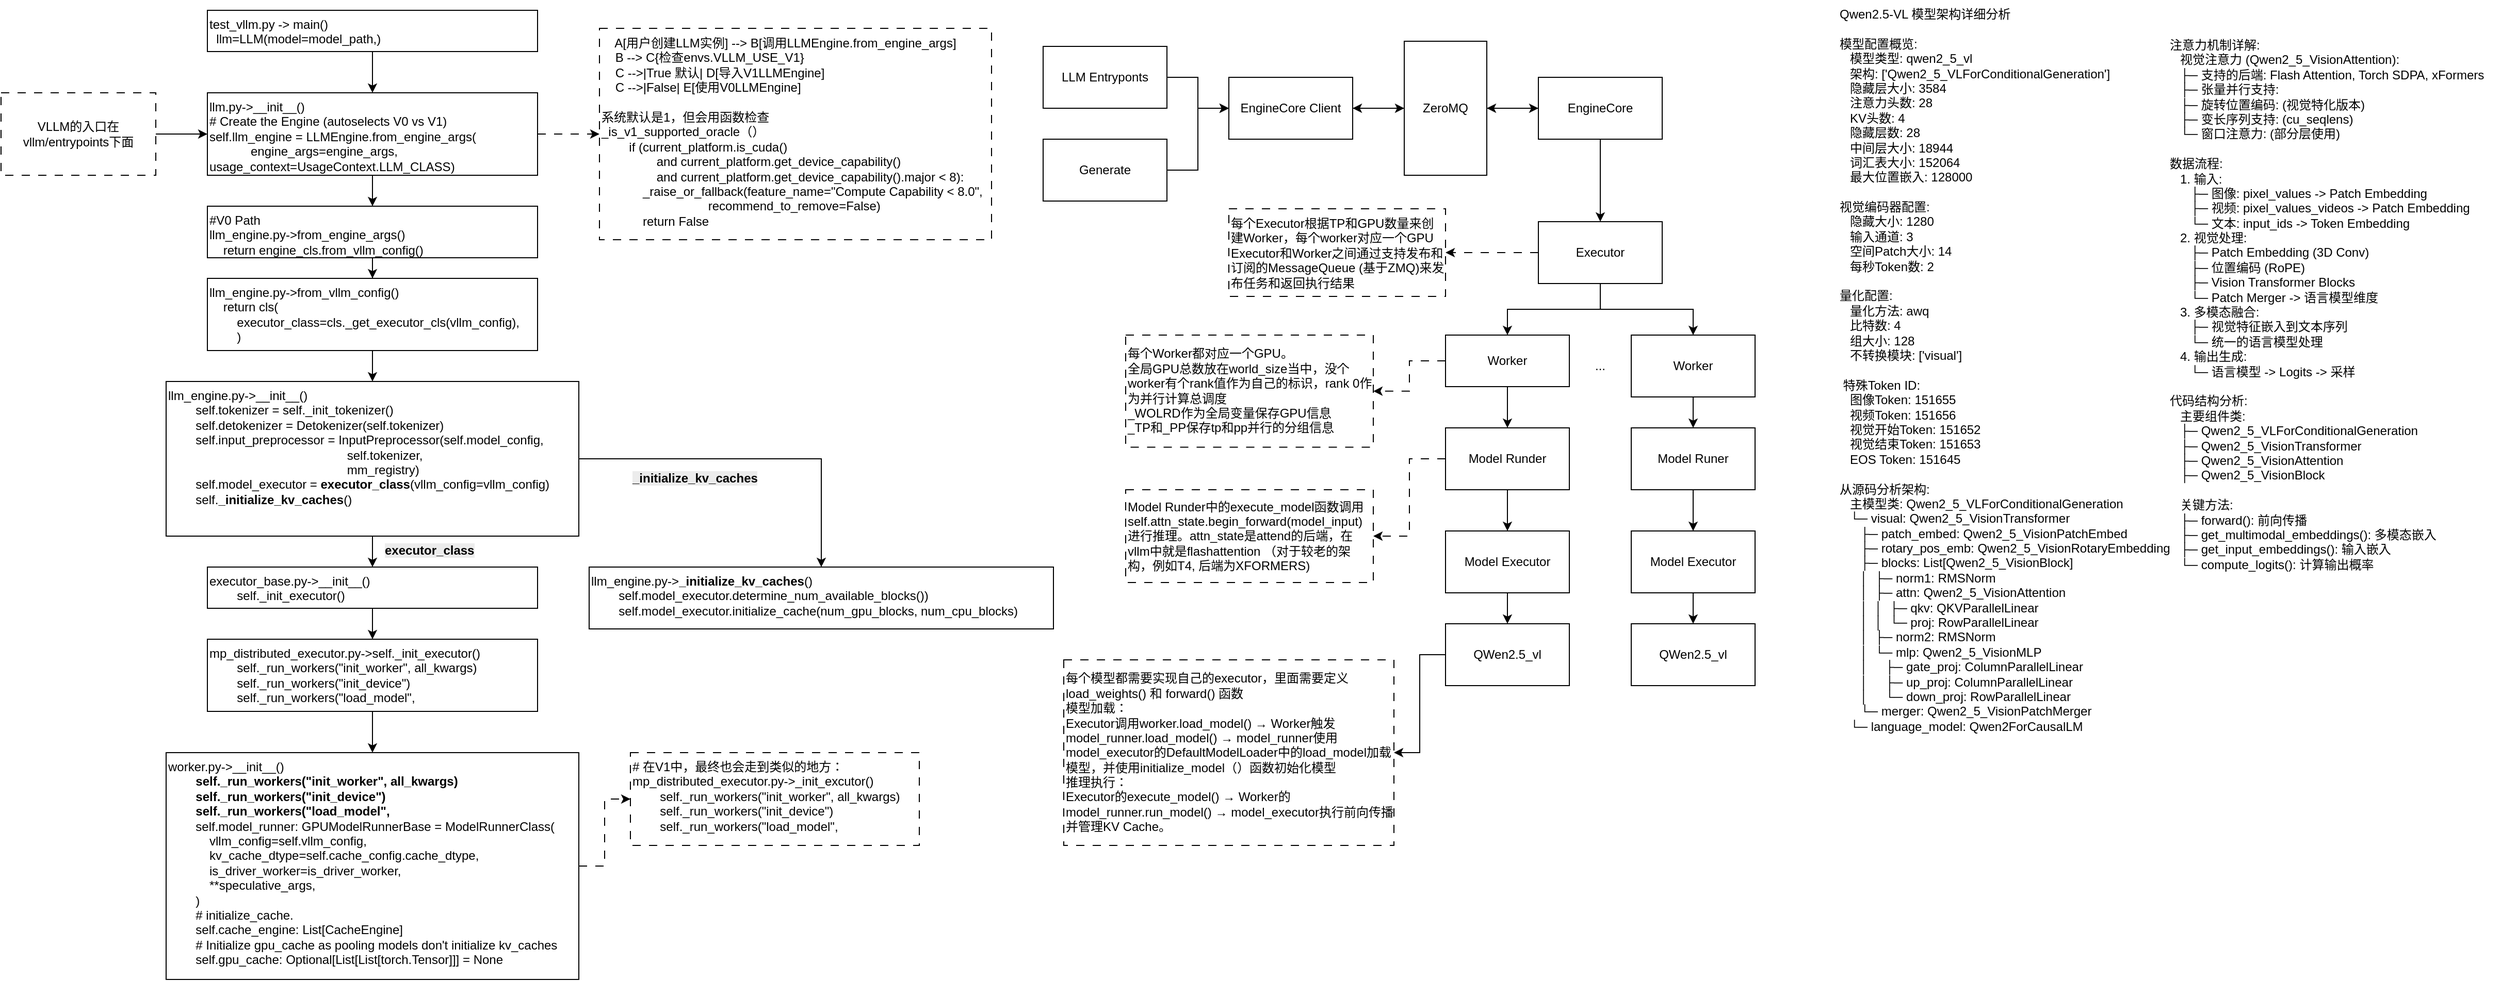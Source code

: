 <mxfile version="28.0.6">
  <diagram name="Page-1" id="GXyGxh3fhqGWcaT-Y3ZY">
    <mxGraphModel dx="2066" dy="1103" grid="1" gridSize="10" guides="1" tooltips="1" connect="1" arrows="1" fold="1" page="1" pageScale="1" pageWidth="850" pageHeight="1100" math="0" shadow="0">
      <root>
        <mxCell id="0" />
        <mxCell id="1" parent="0" />
        <mxCell id="sT55y12rGX_XL4kx0Qpv-9" value="" style="edgeStyle=orthogonalEdgeStyle;rounded=0;orthogonalLoop=1;jettySize=auto;html=1;" parent="1" source="sT55y12rGX_XL4kx0Qpv-1" target="sT55y12rGX_XL4kx0Qpv-8" edge="1">
          <mxGeometry relative="1" as="geometry" />
        </mxCell>
        <mxCell id="sT55y12rGX_XL4kx0Qpv-23" value="" style="edgeStyle=orthogonalEdgeStyle;rounded=0;orthogonalLoop=1;jettySize=auto;html=1;fontFamily=Helvetica;fontSize=12;fontColor=default;dashed=1;dashPattern=8 8;" parent="1" source="sT55y12rGX_XL4kx0Qpv-1" target="sT55y12rGX_XL4kx0Qpv-22" edge="1">
          <mxGeometry relative="1" as="geometry" />
        </mxCell>
        <mxCell id="sT55y12rGX_XL4kx0Qpv-1" value="llm.py-&gt;__init__()&#xa;# Create the Engine (autoselects V0 vs V1)&#xa;self.llm_engine = LLMEngine.from_engine_args(&#xa;            engine_args=engine_args, usage_context=UsageContext.LLM_CLASS)" style="rounded=0;whiteSpace=wrap;html=1;align=left;verticalAlign=top;" parent="1" vertex="1">
          <mxGeometry x="240" y="120" width="320" height="80" as="geometry" />
        </mxCell>
        <mxCell id="sT55y12rGX_XL4kx0Qpv-5" value="" style="edgeStyle=orthogonalEdgeStyle;rounded=0;orthogonalLoop=1;jettySize=auto;html=1;" parent="1" source="sT55y12rGX_XL4kx0Qpv-3" target="sT55y12rGX_XL4kx0Qpv-1" edge="1">
          <mxGeometry relative="1" as="geometry" />
        </mxCell>
        <mxCell id="sT55y12rGX_XL4kx0Qpv-3" value="VLLM的入口在 vllm/entrypoints下面" style="text;html=1;align=center;verticalAlign=middle;whiteSpace=wrap;rounded=0;strokeColor=default;dashed=1;dashPattern=8 8;" parent="1" vertex="1">
          <mxGeometry x="40" y="120" width="150" height="80" as="geometry" />
        </mxCell>
        <mxCell id="sT55y12rGX_XL4kx0Qpv-7" value="" style="edgeStyle=orthogonalEdgeStyle;rounded=0;orthogonalLoop=1;jettySize=auto;html=1;" parent="1" source="sT55y12rGX_XL4kx0Qpv-6" target="sT55y12rGX_XL4kx0Qpv-1" edge="1">
          <mxGeometry relative="1" as="geometry" />
        </mxCell>
        <mxCell id="sT55y12rGX_XL4kx0Qpv-6" value="test_vllm.py -&amp;gt; main()&lt;div&gt;&amp;nbsp; llm=LLM(model=model_path,)&lt;/div&gt;" style="rounded=0;whiteSpace=wrap;html=1;align=left;verticalAlign=top;" parent="1" vertex="1">
          <mxGeometry x="240" y="40" width="320" height="40" as="geometry" />
        </mxCell>
        <mxCell id="sT55y12rGX_XL4kx0Qpv-11" value="" style="edgeStyle=orthogonalEdgeStyle;rounded=0;orthogonalLoop=1;jettySize=auto;html=1;fontFamily=Helvetica;fontSize=12;fontColor=default;" parent="1" source="sT55y12rGX_XL4kx0Qpv-8" target="sT55y12rGX_XL4kx0Qpv-10" edge="1">
          <mxGeometry relative="1" as="geometry" />
        </mxCell>
        <mxCell id="sT55y12rGX_XL4kx0Qpv-8" value="&lt;div&gt;#V0 Path&lt;/div&gt;llm_engine.py-&amp;gt;from_engine_args()&lt;br&gt;&amp;nbsp; &amp;nbsp; return engine_cls.from_vllm_config()" style="rounded=0;whiteSpace=wrap;html=1;align=left;verticalAlign=top;" parent="1" vertex="1">
          <mxGeometry x="240" y="230" width="320" height="50" as="geometry" />
        </mxCell>
        <mxCell id="sT55y12rGX_XL4kx0Qpv-13" value="" style="edgeStyle=orthogonalEdgeStyle;rounded=0;orthogonalLoop=1;jettySize=auto;html=1;fontFamily=Helvetica;fontSize=12;fontColor=default;" parent="1" source="sT55y12rGX_XL4kx0Qpv-10" target="sT55y12rGX_XL4kx0Qpv-12" edge="1">
          <mxGeometry relative="1" as="geometry" />
        </mxCell>
        <mxCell id="sT55y12rGX_XL4kx0Qpv-10" value="llm_engine.py-&amp;gt;from_vllm_config()&lt;br&gt;&amp;nbsp; &amp;nbsp; return cls(&lt;div&gt;&lt;span style=&quot;white-space: pre;&quot;&gt;&#x9;&lt;/span&gt;executor_class=cls._get_executor_cls(vllm_config),&amp;nbsp;&lt;/div&gt;&lt;div&gt;&lt;span style=&quot;white-space: pre;&quot;&gt;&#x9;&lt;/span&gt;)&lt;/div&gt;" style="rounded=0;whiteSpace=wrap;html=1;align=left;verticalAlign=top;" parent="1" vertex="1">
          <mxGeometry x="240" y="300" width="320" height="70" as="geometry" />
        </mxCell>
        <mxCell id="sT55y12rGX_XL4kx0Qpv-15" value="" style="edgeStyle=orthogonalEdgeStyle;rounded=0;orthogonalLoop=1;jettySize=auto;html=1;fontFamily=Helvetica;fontSize=12;fontColor=default;" parent="1" source="sT55y12rGX_XL4kx0Qpv-12" target="sT55y12rGX_XL4kx0Qpv-14" edge="1">
          <mxGeometry relative="1" as="geometry" />
        </mxCell>
        <mxCell id="Y6s4YUltKjXgeL2X_BUD-3" value="" style="edgeStyle=orthogonalEdgeStyle;rounded=0;orthogonalLoop=1;jettySize=auto;html=1;" parent="1" source="sT55y12rGX_XL4kx0Qpv-12" target="Y6s4YUltKjXgeL2X_BUD-2" edge="1">
          <mxGeometry relative="1" as="geometry" />
        </mxCell>
        <mxCell id="sT55y12rGX_XL4kx0Qpv-12" value="llm_engine.py-&amp;gt;__init__()&lt;br&gt;&amp;nbsp; &amp;nbsp; &amp;nbsp; &amp;nbsp; self.tokenizer = self._init_tokenizer()&lt;br&gt;&amp;nbsp; &amp;nbsp; &amp;nbsp; &amp;nbsp; self.detokenizer = Detokenizer(self.tokenizer)&lt;br&gt;&amp;nbsp; &amp;nbsp; &amp;nbsp; &amp;nbsp; self.input_preprocessor = InputPreprocessor(self.model_config,&lt;br&gt;&amp;nbsp; &amp;nbsp; &amp;nbsp; &amp;nbsp; &amp;nbsp; &amp;nbsp; &amp;nbsp; &amp;nbsp; &amp;nbsp; &amp;nbsp; &amp;nbsp; &amp;nbsp; &amp;nbsp; &amp;nbsp; &amp;nbsp; &amp;nbsp; &amp;nbsp; &amp;nbsp; &amp;nbsp; &amp;nbsp; &amp;nbsp; &amp;nbsp; &amp;nbsp; &amp;nbsp; &amp;nbsp; &amp;nbsp; self.tokenizer,&lt;br&gt;&amp;nbsp; &amp;nbsp; &amp;nbsp; &amp;nbsp; &amp;nbsp; &amp;nbsp; &amp;nbsp; &amp;nbsp; &amp;nbsp; &amp;nbsp; &amp;nbsp; &amp;nbsp; &amp;nbsp; &amp;nbsp; &amp;nbsp; &amp;nbsp; &amp;nbsp; &amp;nbsp; &amp;nbsp; &amp;nbsp; &amp;nbsp; &amp;nbsp; &amp;nbsp; &amp;nbsp; &amp;nbsp; &amp;nbsp; mm_registry)&lt;br&gt;&amp;nbsp; &amp;nbsp; &amp;nbsp; &amp;nbsp; self.model_executor = &lt;b&gt;executor_class&lt;/b&gt;(vllm_config=vllm_config)&lt;br&gt;&#x9;&lt;span style=&quot;white-space: pre;&quot;&gt;&#x9;&lt;/span&gt;self.&lt;b&gt;_initialize_kv_caches&lt;/b&gt;()" style="rounded=0;whiteSpace=wrap;html=1;align=left;verticalAlign=top;" parent="1" vertex="1">
          <mxGeometry x="200" y="400" width="400" height="150" as="geometry" />
        </mxCell>
        <mxCell id="sT55y12rGX_XL4kx0Qpv-17" value="" style="edgeStyle=orthogonalEdgeStyle;rounded=0;orthogonalLoop=1;jettySize=auto;html=1;fontFamily=Helvetica;fontSize=12;fontColor=default;" parent="1" source="sT55y12rGX_XL4kx0Qpv-14" target="sT55y12rGX_XL4kx0Qpv-16" edge="1">
          <mxGeometry relative="1" as="geometry" />
        </mxCell>
        <mxCell id="sT55y12rGX_XL4kx0Qpv-14" value="executor_base.py-&amp;gt;__init__()&lt;br&gt;&amp;nbsp; &amp;nbsp; &amp;nbsp; &amp;nbsp; self._init_executor()" style="rounded=0;whiteSpace=wrap;html=1;align=left;verticalAlign=top;" parent="1" vertex="1">
          <mxGeometry x="240" y="580" width="320" height="40" as="geometry" />
        </mxCell>
        <mxCell id="sT55y12rGX_XL4kx0Qpv-19" value="" style="edgeStyle=orthogonalEdgeStyle;rounded=0;orthogonalLoop=1;jettySize=auto;html=1;fontFamily=Helvetica;fontSize=12;fontColor=default;" parent="1" source="sT55y12rGX_XL4kx0Qpv-16" target="sT55y12rGX_XL4kx0Qpv-18" edge="1">
          <mxGeometry relative="1" as="geometry" />
        </mxCell>
        <mxCell id="sT55y12rGX_XL4kx0Qpv-16" value="mp_distributed_executor.py-&amp;gt;self._init_executor()&lt;div&gt;&lt;div&gt;&amp;nbsp; &amp;nbsp; &amp;nbsp; &amp;nbsp; self._run_workers(&quot;init_worker&quot;, all_kwargs)&lt;/div&gt;&lt;div&gt;&amp;nbsp; &amp;nbsp; &amp;nbsp; &amp;nbsp; self._run_workers(&quot;init_device&quot;)&lt;/div&gt;&lt;div&gt;&amp;nbsp; &amp;nbsp; &amp;nbsp; &amp;nbsp; self._run_workers(&quot;load_model&quot;,&lt;/div&gt;&lt;/div&gt;" style="rounded=0;whiteSpace=wrap;html=1;align=left;verticalAlign=top;" parent="1" vertex="1">
          <mxGeometry x="240" y="650" width="320" height="70" as="geometry" />
        </mxCell>
        <mxCell id="sT55y12rGX_XL4kx0Qpv-25" value="" style="edgeStyle=orthogonalEdgeStyle;rounded=0;orthogonalLoop=1;jettySize=auto;html=1;fontFamily=Helvetica;fontSize=12;fontColor=default;dashed=1;dashPattern=8 8;" parent="1" source="sT55y12rGX_XL4kx0Qpv-18" target="sT55y12rGX_XL4kx0Qpv-24" edge="1">
          <mxGeometry relative="1" as="geometry" />
        </mxCell>
        <mxCell id="sT55y12rGX_XL4kx0Qpv-18" value="worker.py-&amp;gt;__init__()&lt;br&gt;&lt;b&gt;&amp;nbsp; &amp;nbsp; &amp;nbsp; &amp;nbsp; self._run_workers(&quot;init_worker&quot;, all_kwargs)&lt;br&gt;&amp;nbsp; &amp;nbsp; &amp;nbsp; &amp;nbsp; self._run_workers(&quot;init_device&quot;)&lt;br&gt;&amp;nbsp; &amp;nbsp; &amp;nbsp; &amp;nbsp; self._run_workers(&quot;load_model&quot;,&lt;/b&gt;&lt;br&gt;&amp;nbsp; &amp;nbsp; &amp;nbsp; &amp;nbsp; self.model_runner: GPUModelRunnerBase = ModelRunnerClass(&lt;br&gt;&amp;nbsp; &amp;nbsp; &amp;nbsp; &amp;nbsp; &amp;nbsp; &amp;nbsp; vllm_config=self.vllm_config,&lt;br&gt;&amp;nbsp; &amp;nbsp; &amp;nbsp; &amp;nbsp; &amp;nbsp; &amp;nbsp; kv_cache_dtype=self.cache_config.cache_dtype,&lt;br&gt;&amp;nbsp; &amp;nbsp; &amp;nbsp; &amp;nbsp; &amp;nbsp; &amp;nbsp; is_driver_worker=is_driver_worker,&lt;br&gt;&amp;nbsp; &amp;nbsp; &amp;nbsp; &amp;nbsp; &amp;nbsp; &amp;nbsp; **speculative_args,&lt;br&gt;&amp;nbsp; &amp;nbsp; &amp;nbsp; &amp;nbsp; )&lt;br&gt;&amp;nbsp; &amp;nbsp; &amp;nbsp; &amp;nbsp; # initialize_cache.&lt;br&gt;&amp;nbsp; &amp;nbsp; &amp;nbsp; &amp;nbsp; self.cache_engine: List[CacheEngine]&lt;br&gt;&amp;nbsp; &amp;nbsp; &amp;nbsp; &amp;nbsp; # Initialize gpu_cache as pooling models don&#39;t initialize kv_caches&lt;br&gt;&amp;nbsp; &amp;nbsp; &amp;nbsp; &amp;nbsp; self.gpu_cache: Optional[List[List[torch.Tensor]]] = None" style="rounded=0;whiteSpace=wrap;html=1;align=left;verticalAlign=top;" parent="1" vertex="1">
          <mxGeometry x="200" y="760" width="400" height="220" as="geometry" />
        </mxCell>
        <mxCell id="sT55y12rGX_XL4kx0Qpv-22" value="&amp;nbsp; &amp;nbsp; A[用户创建LLM实例] --&amp;gt; B[调用LLMEngine.from_engine_args]&lt;br&gt;&amp;nbsp; &amp;nbsp; B --&amp;gt; C{检查envs.VLLM_USE_V1}&lt;br&gt;&amp;nbsp; &amp;nbsp; C --&amp;gt;|True 默认| D[导入V1LLMEngine]&lt;br&gt;&amp;nbsp; &amp;nbsp; C --&amp;gt;|False| E[使用V0LLMEngine]&lt;br&gt;&lt;br&gt;系统默认是1，但会用函数检查&lt;br&gt;_is_v1_supported_oracle（）&lt;div&gt;&lt;div&gt;&amp;nbsp; &amp;nbsp; &amp;nbsp; &amp;nbsp; if (current_platform.is_cuda()&lt;/div&gt;&lt;div&gt;&amp;nbsp; &amp;nbsp; &amp;nbsp; &amp;nbsp; &amp;nbsp; &amp;nbsp; &amp;nbsp; &amp;nbsp; and current_platform.get_device_capability()&lt;/div&gt;&lt;div&gt;&amp;nbsp; &amp;nbsp; &amp;nbsp; &amp;nbsp; &amp;nbsp; &amp;nbsp; &amp;nbsp; &amp;nbsp; and current_platform.get_device_capability().major &amp;lt; 8):&lt;/div&gt;&lt;div&gt;&amp;nbsp; &amp;nbsp; &amp;nbsp; &amp;nbsp; &amp;nbsp; &amp;nbsp; _raise_or_fallback(feature_name=&quot;Compute Capability &amp;lt; 8.0&quot;,&lt;/div&gt;&lt;div&gt;&amp;nbsp; &amp;nbsp; &amp;nbsp; &amp;nbsp; &amp;nbsp; &amp;nbsp; &amp;nbsp; &amp;nbsp; &amp;nbsp; &amp;nbsp; &amp;nbsp; &amp;nbsp; &amp;nbsp; &amp;nbsp; &amp;nbsp; &amp;nbsp;recommend_to_remove=False)&lt;/div&gt;&lt;div&gt;&amp;nbsp; &amp;nbsp; &amp;nbsp; &amp;nbsp; &amp;nbsp; &amp;nbsp; return False&lt;/div&gt;&lt;/div&gt;" style="rounded=0;whiteSpace=wrap;html=1;align=left;verticalAlign=top;dashed=1;dashPattern=8 8;" parent="1" vertex="1">
          <mxGeometry x="620" y="57.5" width="380" height="205" as="geometry" />
        </mxCell>
        <mxCell id="sT55y12rGX_XL4kx0Qpv-24" value="&lt;div&gt;# 在V1中，最终也会走到类似的地方：&lt;/div&gt;mp_distributed_executor.py-&amp;gt;_init_excutor()&lt;br&gt;&amp;nbsp; &amp;nbsp; &amp;nbsp; &amp;nbsp; self._run_workers(&quot;init_worker&quot;, all_kwargs)&lt;br&gt;&amp;nbsp; &amp;nbsp; &amp;nbsp; &amp;nbsp; self._run_workers(&quot;init_device&quot;)&lt;br&gt;&amp;nbsp; &amp;nbsp; &amp;nbsp; &amp;nbsp; self._run_workers(&quot;load_model&quot;," style="rounded=0;whiteSpace=wrap;html=1;align=left;verticalAlign=top;dashed=1;dashPattern=8 8;" parent="1" vertex="1">
          <mxGeometry x="650" y="760" width="280" height="90" as="geometry" />
        </mxCell>
        <mxCell id="Y6s4YUltKjXgeL2X_BUD-1" value="&lt;b style=&quot;forced-color-adjust: none; color: rgb(0, 0, 0); font-family: Helvetica; font-size: 12px; font-style: normal; font-variant-ligatures: normal; font-variant-caps: normal; letter-spacing: normal; orphans: 2; text-align: left; text-indent: 0px; text-transform: none; widows: 2; word-spacing: 0px; -webkit-text-stroke-width: 0px; white-space: normal; background-color: rgb(236, 236, 236); text-decoration-thickness: initial; text-decoration-style: initial; text-decoration-color: initial;&quot;&gt;executor_class&lt;/b&gt;" style="text;whiteSpace=wrap;html=1;" parent="1" vertex="1">
          <mxGeometry x="410" y="550" width="120" height="40" as="geometry" />
        </mxCell>
        <mxCell id="Y6s4YUltKjXgeL2X_BUD-2" value="llm_engine.py-&amp;gt;&lt;b&gt;_initialize_kv_caches&lt;/b&gt;()&lt;br&gt;&amp;nbsp; &amp;nbsp; &amp;nbsp; &amp;nbsp;&amp;nbsp;self.model_executor.determine_num_available_blocks())&lt;br&gt;&#x9;&lt;span style=&quot;white-space: pre;&quot;&gt;&#x9;&lt;/span&gt;self.model_executor.initialize_cache(num_gpu_blocks, num_cpu_blocks)" style="rounded=0;whiteSpace=wrap;html=1;align=left;verticalAlign=top;" parent="1" vertex="1">
          <mxGeometry x="610" y="580" width="450" height="60" as="geometry" />
        </mxCell>
        <mxCell id="Y6s4YUltKjXgeL2X_BUD-4" value="&lt;b style=&quot;forced-color-adjust: none; color: rgb(0, 0, 0); font-family: Helvetica; font-size: 12px; font-style: normal; font-variant-ligatures: normal; font-variant-caps: normal; letter-spacing: normal; orphans: 2; text-align: left; text-indent: 0px; text-transform: none; widows: 2; word-spacing: 0px; -webkit-text-stroke-width: 0px; white-space: normal; background-color: rgb(236, 236, 236); text-decoration-thickness: initial; text-decoration-style: initial; text-decoration-color: initial;&quot;&gt;_initialize_kv_caches&lt;/b&gt;" style="text;whiteSpace=wrap;html=1;" parent="1" vertex="1">
          <mxGeometry x="650" y="480" width="150" height="40" as="geometry" />
        </mxCell>
        <mxCell id="FvFLSkKqpKLTtvr1RCym-4" style="edgeStyle=orthogonalEdgeStyle;rounded=0;orthogonalLoop=1;jettySize=auto;html=1;entryX=0;entryY=0.5;entryDx=0;entryDy=0;" parent="1" source="FvFLSkKqpKLTtvr1RCym-1" target="FvFLSkKqpKLTtvr1RCym-3" edge="1">
          <mxGeometry relative="1" as="geometry" />
        </mxCell>
        <mxCell id="FvFLSkKqpKLTtvr1RCym-1" value="LLM Entryponts" style="rounded=0;whiteSpace=wrap;html=1;" parent="1" vertex="1">
          <mxGeometry x="1050" y="75" width="120" height="60" as="geometry" />
        </mxCell>
        <mxCell id="FvFLSkKqpKLTtvr1RCym-5" style="edgeStyle=orthogonalEdgeStyle;rounded=0;orthogonalLoop=1;jettySize=auto;html=1;entryX=0;entryY=0.5;entryDx=0;entryDy=0;" parent="1" source="FvFLSkKqpKLTtvr1RCym-2" target="FvFLSkKqpKLTtvr1RCym-3" edge="1">
          <mxGeometry relative="1" as="geometry" />
        </mxCell>
        <mxCell id="FvFLSkKqpKLTtvr1RCym-2" value="Generate" style="rounded=0;whiteSpace=wrap;html=1;" parent="1" vertex="1">
          <mxGeometry x="1050" y="165" width="120" height="60" as="geometry" />
        </mxCell>
        <mxCell id="FvFLSkKqpKLTtvr1RCym-7" value="" style="edgeStyle=orthogonalEdgeStyle;rounded=0;orthogonalLoop=1;jettySize=auto;html=1;" parent="1" source="FvFLSkKqpKLTtvr1RCym-3" target="FvFLSkKqpKLTtvr1RCym-6" edge="1">
          <mxGeometry relative="1" as="geometry" />
        </mxCell>
        <mxCell id="FvFLSkKqpKLTtvr1RCym-9" value="" style="edgeStyle=orthogonalEdgeStyle;rounded=0;orthogonalLoop=1;jettySize=auto;html=1;" parent="1" source="FvFLSkKqpKLTtvr1RCym-3" target="FvFLSkKqpKLTtvr1RCym-8" edge="1">
          <mxGeometry relative="1" as="geometry" />
        </mxCell>
        <mxCell id="FvFLSkKqpKLTtvr1RCym-3" value="EngineCore Client" style="rounded=0;whiteSpace=wrap;html=1;" parent="1" vertex="1">
          <mxGeometry x="1230" y="105" width="120" height="60" as="geometry" />
        </mxCell>
        <mxCell id="FvFLSkKqpKLTtvr1RCym-10" value="" style="edgeStyle=orthogonalEdgeStyle;rounded=0;orthogonalLoop=1;jettySize=auto;html=1;" parent="1" source="FvFLSkKqpKLTtvr1RCym-6" target="FvFLSkKqpKLTtvr1RCym-3" edge="1">
          <mxGeometry relative="1" as="geometry" />
        </mxCell>
        <mxCell id="FvFLSkKqpKLTtvr1RCym-6" value="ZeroMQ" style="rounded=0;whiteSpace=wrap;html=1;" parent="1" vertex="1">
          <mxGeometry x="1400" y="70" width="80" height="130" as="geometry" />
        </mxCell>
        <mxCell id="FvFLSkKqpKLTtvr1RCym-11" value="" style="edgeStyle=orthogonalEdgeStyle;rounded=0;orthogonalLoop=1;jettySize=auto;html=1;" parent="1" source="FvFLSkKqpKLTtvr1RCym-8" target="FvFLSkKqpKLTtvr1RCym-6" edge="1">
          <mxGeometry relative="1" as="geometry" />
        </mxCell>
        <mxCell id="FvFLSkKqpKLTtvr1RCym-13" value="" style="edgeStyle=orthogonalEdgeStyle;rounded=0;orthogonalLoop=1;jettySize=auto;html=1;" parent="1" source="FvFLSkKqpKLTtvr1RCym-8" target="FvFLSkKqpKLTtvr1RCym-12" edge="1">
          <mxGeometry relative="1" as="geometry" />
        </mxCell>
        <mxCell id="FvFLSkKqpKLTtvr1RCym-8" value="EngineCore" style="rounded=0;whiteSpace=wrap;html=1;" parent="1" vertex="1">
          <mxGeometry x="1530" y="105" width="120" height="60" as="geometry" />
        </mxCell>
        <mxCell id="FvFLSkKqpKLTtvr1RCym-15" value="" style="edgeStyle=orthogonalEdgeStyle;rounded=0;orthogonalLoop=1;jettySize=auto;html=1;" parent="1" source="FvFLSkKqpKLTtvr1RCym-12" target="FvFLSkKqpKLTtvr1RCym-14" edge="1">
          <mxGeometry relative="1" as="geometry" />
        </mxCell>
        <mxCell id="FvFLSkKqpKLTtvr1RCym-17" value="" style="edgeStyle=orthogonalEdgeStyle;rounded=0;orthogonalLoop=1;jettySize=auto;html=1;" parent="1" source="FvFLSkKqpKLTtvr1RCym-12" target="FvFLSkKqpKLTtvr1RCym-16" edge="1">
          <mxGeometry relative="1" as="geometry" />
        </mxCell>
        <mxCell id="R-JUSdy0ZhBVJnowikNM-2" value="" style="edgeStyle=orthogonalEdgeStyle;rounded=0;orthogonalLoop=1;jettySize=auto;html=1;dashed=1;dashPattern=8 8;" edge="1" parent="1" source="FvFLSkKqpKLTtvr1RCym-12" target="R-JUSdy0ZhBVJnowikNM-1">
          <mxGeometry relative="1" as="geometry" />
        </mxCell>
        <mxCell id="FvFLSkKqpKLTtvr1RCym-12" value="Executor" style="rounded=0;whiteSpace=wrap;html=1;" parent="1" vertex="1">
          <mxGeometry x="1530" y="245" width="120" height="60" as="geometry" />
        </mxCell>
        <mxCell id="FvFLSkKqpKLTtvr1RCym-20" value="" style="edgeStyle=orthogonalEdgeStyle;rounded=0;orthogonalLoop=1;jettySize=auto;html=1;" parent="1" source="FvFLSkKqpKLTtvr1RCym-14" target="FvFLSkKqpKLTtvr1RCym-19" edge="1">
          <mxGeometry relative="1" as="geometry" />
        </mxCell>
        <mxCell id="FvFLSkKqpKLTtvr1RCym-24" value="" style="edgeStyle=orthogonalEdgeStyle;rounded=0;orthogonalLoop=1;jettySize=auto;html=1;dashed=1;dashPattern=8 8;" parent="1" source="FvFLSkKqpKLTtvr1RCym-14" target="FvFLSkKqpKLTtvr1RCym-23" edge="1">
          <mxGeometry relative="1" as="geometry" />
        </mxCell>
        <mxCell id="FvFLSkKqpKLTtvr1RCym-14" value="Worker" style="rounded=0;whiteSpace=wrap;html=1;" parent="1" vertex="1">
          <mxGeometry x="1440" y="355" width="120" height="50" as="geometry" />
        </mxCell>
        <mxCell id="FvFLSkKqpKLTtvr1RCym-22" value="" style="edgeStyle=orthogonalEdgeStyle;rounded=0;orthogonalLoop=1;jettySize=auto;html=1;" parent="1" source="FvFLSkKqpKLTtvr1RCym-16" target="FvFLSkKqpKLTtvr1RCym-21" edge="1">
          <mxGeometry relative="1" as="geometry" />
        </mxCell>
        <mxCell id="FvFLSkKqpKLTtvr1RCym-16" value="Worker" style="rounded=0;whiteSpace=wrap;html=1;" parent="1" vertex="1">
          <mxGeometry x="1620" y="355" width="120" height="60" as="geometry" />
        </mxCell>
        <mxCell id="FvFLSkKqpKLTtvr1RCym-18" value="..." style="text;html=1;align=center;verticalAlign=middle;whiteSpace=wrap;rounded=0;" parent="1" vertex="1">
          <mxGeometry x="1560" y="370" width="60" height="30" as="geometry" />
        </mxCell>
        <mxCell id="mGCUkn8bLk5gTM7kcdC7-2" value="" style="edgeStyle=orthogonalEdgeStyle;rounded=0;orthogonalLoop=1;jettySize=auto;html=1;dashed=1;dashPattern=8 8;" parent="1" source="FvFLSkKqpKLTtvr1RCym-19" target="mGCUkn8bLk5gTM7kcdC7-1" edge="1">
          <mxGeometry relative="1" as="geometry" />
        </mxCell>
        <mxCell id="mGCUkn8bLk5gTM7kcdC7-4" value="" style="edgeStyle=orthogonalEdgeStyle;rounded=0;orthogonalLoop=1;jettySize=auto;html=1;" parent="1" source="FvFLSkKqpKLTtvr1RCym-19" target="mGCUkn8bLk5gTM7kcdC7-3" edge="1">
          <mxGeometry relative="1" as="geometry" />
        </mxCell>
        <mxCell id="FvFLSkKqpKLTtvr1RCym-19" value="Model Runder" style="rounded=0;whiteSpace=wrap;html=1;" parent="1" vertex="1">
          <mxGeometry x="1440" y="445" width="120" height="60" as="geometry" />
        </mxCell>
        <mxCell id="mGCUkn8bLk5gTM7kcdC7-6" value="" style="edgeStyle=orthogonalEdgeStyle;rounded=0;orthogonalLoop=1;jettySize=auto;html=1;" parent="1" source="FvFLSkKqpKLTtvr1RCym-21" target="mGCUkn8bLk5gTM7kcdC7-5" edge="1">
          <mxGeometry relative="1" as="geometry" />
        </mxCell>
        <mxCell id="FvFLSkKqpKLTtvr1RCym-21" value="Model Runer" style="rounded=0;whiteSpace=wrap;html=1;" parent="1" vertex="1">
          <mxGeometry x="1620" y="445" width="120" height="60" as="geometry" />
        </mxCell>
        <mxCell id="FvFLSkKqpKLTtvr1RCym-23" value="每个Worker都对应一个GPU。&lt;div&gt;全局GPU总数放在world_size当中，没个worker有个rank值作为自己的标识，rank 0作为并行计算总调度&lt;/div&gt;&lt;div&gt;_WOLRD作为全局变量保存GPU信息&lt;/div&gt;&lt;div&gt;_TP和_PP保存tp和pp并行的分组信息&lt;/div&gt;" style="rounded=0;whiteSpace=wrap;html=1;dashed=1;dashPattern=8 8;align=left;" parent="1" vertex="1">
          <mxGeometry x="1130" y="355" width="240" height="108.75" as="geometry" />
        </mxCell>
        <mxCell id="mGCUkn8bLk5gTM7kcdC7-1" value="Model Runder中的execute_model函数调用self.attn_state.begin_forward(model_input)进行推理。attn_state是attend的后端，在vllm中就是flashattention （对于较老的架构，例如T4, 后端为XFORMERS)" style="rounded=0;whiteSpace=wrap;html=1;dashed=1;dashPattern=8 8;align=left;" parent="1" vertex="1">
          <mxGeometry x="1130" y="505" width="240" height="90" as="geometry" />
        </mxCell>
        <mxCell id="mGCUkn8bLk5gTM7kcdC7-8" value="" style="edgeStyle=orthogonalEdgeStyle;rounded=0;orthogonalLoop=1;jettySize=auto;html=1;" parent="1" source="mGCUkn8bLk5gTM7kcdC7-3" target="mGCUkn8bLk5gTM7kcdC7-7" edge="1">
          <mxGeometry relative="1" as="geometry" />
        </mxCell>
        <mxCell id="mGCUkn8bLk5gTM7kcdC7-3" value="Model Executor" style="rounded=0;whiteSpace=wrap;html=1;" parent="1" vertex="1">
          <mxGeometry x="1440" y="545" width="120" height="60" as="geometry" />
        </mxCell>
        <mxCell id="mGCUkn8bLk5gTM7kcdC7-10" value="" style="edgeStyle=orthogonalEdgeStyle;rounded=0;orthogonalLoop=1;jettySize=auto;html=1;" parent="1" source="mGCUkn8bLk5gTM7kcdC7-5" target="mGCUkn8bLk5gTM7kcdC7-9" edge="1">
          <mxGeometry relative="1" as="geometry" />
        </mxCell>
        <mxCell id="mGCUkn8bLk5gTM7kcdC7-5" value="Model Executor" style="rounded=0;whiteSpace=wrap;html=1;" parent="1" vertex="1">
          <mxGeometry x="1620" y="545" width="120" height="60" as="geometry" />
        </mxCell>
        <mxCell id="mGCUkn8bLk5gTM7kcdC7-12" value="" style="edgeStyle=orthogonalEdgeStyle;rounded=0;orthogonalLoop=1;jettySize=auto;html=1;" parent="1" source="mGCUkn8bLk5gTM7kcdC7-7" target="mGCUkn8bLk5gTM7kcdC7-11" edge="1">
          <mxGeometry relative="1" as="geometry" />
        </mxCell>
        <mxCell id="mGCUkn8bLk5gTM7kcdC7-7" value="QWen2.5_vl" style="rounded=0;whiteSpace=wrap;html=1;" parent="1" vertex="1">
          <mxGeometry x="1440" y="635" width="120" height="60" as="geometry" />
        </mxCell>
        <mxCell id="mGCUkn8bLk5gTM7kcdC7-9" value="QWen2.5_vl" style="rounded=0;whiteSpace=wrap;html=1;" parent="1" vertex="1">
          <mxGeometry x="1620" y="635" width="120" height="60" as="geometry" />
        </mxCell>
        <mxCell id="mGCUkn8bLk5gTM7kcdC7-11" value="每个模型都需要实现自己的executor，里面需要定义 load_weights() 和 forward() 函数&#xa;‌模型加载‌：&#xa;Executor调用worker.load_model() → Worker触发model_runner.load_model() → model_runner使用model_executor的DefaultModelLoader中的load_model加载模型‌，并使用initialize_model（）函数初始化模型&#xa;推理执行‌：&#xa;Executor的execute_model() → Worker的model_runner.run_model() → model_executor执行前向传播并管理KV Cache‌。" style="rounded=0;whiteSpace=wrap;html=1;dashed=1;dashPattern=8 8;align=left;" parent="1" vertex="1">
          <mxGeometry x="1070" y="670" width="320" height="180" as="geometry" />
        </mxCell>
        <mxCell id="mGCUkn8bLk5gTM7kcdC7-14" value="&lt;div&gt;&lt;span style=&quot;background-color: transparent; color: light-dark(rgb(0, 0, 0), rgb(255, 255, 255));&quot;&gt;Qwen2.5-VL 模型架构详细分析&lt;/span&gt;&lt;/div&gt;&lt;div&gt;&lt;br&gt;&lt;/div&gt;&lt;div&gt;模型配置概览:&lt;/div&gt;&lt;div&gt;&amp;nbsp; &amp;nbsp;模型类型: qwen2_5_vl&lt;/div&gt;&lt;div&gt;&amp;nbsp; &amp;nbsp;架构: [&#39;Qwen2_5_VLForConditionalGeneration&#39;]&lt;/div&gt;&lt;div&gt;&amp;nbsp; &amp;nbsp;隐藏层大小: 3584&lt;/div&gt;&lt;div&gt;&amp;nbsp; &amp;nbsp;注意力头数: 28&lt;/div&gt;&lt;div&gt;&amp;nbsp; &amp;nbsp;KV头数: 4&lt;/div&gt;&lt;div&gt;&amp;nbsp; &amp;nbsp;隐藏层数: 28&lt;/div&gt;&lt;div&gt;&amp;nbsp; &amp;nbsp;中间层大小: 18944&lt;/div&gt;&lt;div&gt;&amp;nbsp; &amp;nbsp;词汇表大小: 152064&lt;/div&gt;&lt;div&gt;&amp;nbsp; &amp;nbsp;最大位置嵌入: 128000&lt;/div&gt;&lt;div&gt;&lt;br&gt;&lt;/div&gt;&lt;div&gt;视觉编码器配置:&lt;/div&gt;&lt;div&gt;&amp;nbsp; &amp;nbsp;隐藏大小: 1280&lt;/div&gt;&lt;div&gt;&amp;nbsp; &amp;nbsp;输入通道: 3&lt;/div&gt;&lt;div&gt;&amp;nbsp; &amp;nbsp;空间Patch大小: 14&lt;/div&gt;&lt;div&gt;&amp;nbsp; &amp;nbsp;每秒Token数: 2&lt;/div&gt;&lt;div&gt;&lt;br&gt;&lt;/div&gt;&lt;div&gt;量化配置:&lt;/div&gt;&lt;div&gt;&amp;nbsp; &amp;nbsp;量化方法: awq&lt;/div&gt;&lt;div&gt;&amp;nbsp; &amp;nbsp;比特数: 4&lt;/div&gt;&lt;div&gt;&amp;nbsp; &amp;nbsp;组大小: 128&lt;/div&gt;&lt;div&gt;&amp;nbsp; &amp;nbsp;不转换模块: [&#39;visual&#39;]&lt;/div&gt;&lt;div&gt;&lt;br&gt;&lt;/div&gt;&lt;div&gt;&amp;nbsp;特殊Token ID:&lt;/div&gt;&lt;div&gt;&amp;nbsp; &amp;nbsp;图像Token: 151655&lt;/div&gt;&lt;div&gt;&amp;nbsp; &amp;nbsp;视频Token: 151656&lt;/div&gt;&lt;div&gt;&amp;nbsp; &amp;nbsp;视觉开始Token: 151652&lt;/div&gt;&lt;div&gt;&amp;nbsp; &amp;nbsp;视觉结束Token: 151653&lt;/div&gt;&lt;div&gt;&amp;nbsp; &amp;nbsp;EOS Token: 151645&lt;/div&gt;&lt;div&gt;&lt;br&gt;&lt;/div&gt;&lt;div&gt;从源码分析架构:&lt;/div&gt;&lt;div&gt;&amp;nbsp; &amp;nbsp;主模型类: Qwen2_5_VLForConditionalGeneration&lt;/div&gt;&lt;div&gt;&amp;nbsp; &amp;nbsp;└─ visual: Qwen2_5_VisionTransformer&lt;/div&gt;&lt;div&gt;&amp;nbsp; &amp;nbsp; &amp;nbsp; ├─ patch_embed: Qwen2_5_VisionPatchEmbed&lt;/div&gt;&lt;div&gt;&amp;nbsp; &amp;nbsp; &amp;nbsp; ├─ rotary_pos_emb: Qwen2_5_VisionRotaryEmbedding&lt;/div&gt;&lt;div&gt;&amp;nbsp; &amp;nbsp; &amp;nbsp; ├─ blocks: List[Qwen2_5_VisionBlock]&lt;/div&gt;&lt;div&gt;&amp;nbsp; &amp;nbsp; &amp;nbsp; │&amp;nbsp; ├─ norm1: RMSNorm&lt;/div&gt;&lt;div&gt;&amp;nbsp; &amp;nbsp; &amp;nbsp; │&amp;nbsp; ├─ attn: Qwen2_5_VisionAttention&lt;/div&gt;&lt;div&gt;&amp;nbsp; &amp;nbsp; &amp;nbsp; │&amp;nbsp; │&amp;nbsp; ├─ qkv: QKVParallelLinear&lt;/div&gt;&lt;div&gt;&amp;nbsp; &amp;nbsp; &amp;nbsp; │&amp;nbsp; │&amp;nbsp; └─ proj: RowParallelLinear&lt;/div&gt;&lt;div&gt;&amp;nbsp; &amp;nbsp; &amp;nbsp; │&amp;nbsp; ├─ norm2: RMSNorm&lt;/div&gt;&lt;div&gt;&amp;nbsp; &amp;nbsp; &amp;nbsp; │&amp;nbsp; └─ mlp: Qwen2_5_VisionMLP&lt;/div&gt;&lt;div&gt;&amp;nbsp; &amp;nbsp; &amp;nbsp; │&amp;nbsp; &amp;nbsp; &amp;nbsp;├─ gate_proj: ColumnParallelLinear&lt;/div&gt;&lt;div&gt;&amp;nbsp; &amp;nbsp; &amp;nbsp; │&amp;nbsp; &amp;nbsp; &amp;nbsp;├─ up_proj: ColumnParallelLinear&lt;/div&gt;&lt;div&gt;&amp;nbsp; &amp;nbsp; &amp;nbsp; │&amp;nbsp; &amp;nbsp; &amp;nbsp;└─ down_proj: RowParallelLinear&lt;/div&gt;&lt;div&gt;&amp;nbsp; &amp;nbsp; &amp;nbsp; └─ merger: Qwen2_5_VisionPatchMerger&lt;/div&gt;&lt;div&gt;&amp;nbsp; &amp;nbsp;└─ language_model: Qwen2ForCausalLM&lt;/div&gt;&lt;div&gt;&lt;br&gt;&lt;/div&gt;" style="text;html=1;align=left;verticalAlign=top;whiteSpace=wrap;rounded=0;" parent="1" vertex="1">
          <mxGeometry x="1820" y="30" width="330" height="720" as="geometry" />
        </mxCell>
        <mxCell id="mGCUkn8bLk5gTM7kcdC7-15" value="&lt;div&gt;&lt;span style=&quot;background-color: transparent; color: light-dark(rgb(0, 0, 0), rgb(255, 255, 255));&quot;&gt;注意力机制详解:&lt;/span&gt;&lt;/div&gt;&lt;div&gt;&amp;nbsp; &amp;nbsp;视觉注意力 (Qwen2_5_VisionAttention):&lt;/div&gt;&lt;div&gt;&amp;nbsp; &amp;nbsp;├─ 支持的后端: Flash Attention, Torch SDPA, xFormers&lt;/div&gt;&lt;div&gt;&amp;nbsp; &amp;nbsp;├─ 张量并行支持:&amp;nbsp;&lt;/div&gt;&lt;div&gt;&amp;nbsp; &amp;nbsp;├─ 旋转位置编码: (视觉特化版本)&lt;/div&gt;&lt;div&gt;&amp;nbsp; &amp;nbsp;├─ 变长序列支持: (cu_seqlens)&lt;/div&gt;&lt;div&gt;&amp;nbsp; &amp;nbsp;└─ 窗口注意力: (部分层使用)&lt;/div&gt;&lt;div&gt;&lt;br&gt;&lt;/div&gt;&lt;div&gt;数据流程:&lt;/div&gt;&lt;div&gt;&amp;nbsp; &amp;nbsp;1. 输入:&lt;/div&gt;&lt;div&gt;&amp;nbsp; &amp;nbsp; &amp;nbsp; ├─ 图像: pixel_values -&amp;gt; Patch Embedding&lt;/div&gt;&lt;div&gt;&amp;nbsp; &amp;nbsp; &amp;nbsp; ├─ 视频: pixel_values_videos -&amp;gt; Patch Embedding&lt;/div&gt;&lt;div&gt;&amp;nbsp; &amp;nbsp; &amp;nbsp; └─ 文本: input_ids -&amp;gt; Token Embedding&lt;/div&gt;&lt;div&gt;&amp;nbsp; &amp;nbsp;2. 视觉处理:&lt;/div&gt;&lt;div&gt;&amp;nbsp; &amp;nbsp; &amp;nbsp; ├─ Patch Embedding (3D Conv)&lt;/div&gt;&lt;div&gt;&amp;nbsp; &amp;nbsp; &amp;nbsp; ├─ 位置编码 (RoPE)&lt;/div&gt;&lt;div&gt;&amp;nbsp; &amp;nbsp; &amp;nbsp; ├─ Vision Transformer Blocks&lt;/div&gt;&lt;div&gt;&amp;nbsp; &amp;nbsp; &amp;nbsp; └─ Patch Merger -&amp;gt; 语言模型维度&lt;/div&gt;&lt;div&gt;&amp;nbsp; &amp;nbsp;3. 多模态融合:&lt;/div&gt;&lt;div&gt;&amp;nbsp; &amp;nbsp; &amp;nbsp; ├─ 视觉特征嵌入到文本序列&lt;/div&gt;&lt;div&gt;&amp;nbsp; &amp;nbsp; &amp;nbsp; └─ 统一的语言模型处理&lt;/div&gt;&lt;div&gt;&amp;nbsp; &amp;nbsp;4. 输出生成:&lt;/div&gt;&lt;div&gt;&amp;nbsp; &amp;nbsp; &amp;nbsp; └─ 语言模型 -&amp;gt; Logits -&amp;gt; 采样&lt;/div&gt;&lt;div&gt;&lt;br&gt;&lt;/div&gt;&lt;div&gt;代码结构分析:&lt;/div&gt;&lt;div&gt;&amp;nbsp; &amp;nbsp;主要组件类:&lt;/div&gt;&lt;div&gt;&amp;nbsp; &amp;nbsp;├─ Qwen2_5_VLForConditionalGeneration&lt;/div&gt;&lt;div&gt;&amp;nbsp; &amp;nbsp;├─ Qwen2_5_VisionTransformer&lt;/div&gt;&lt;div&gt;&amp;nbsp; &amp;nbsp;├─ Qwen2_5_VisionAttention&lt;/div&gt;&lt;div&gt;&amp;nbsp; &amp;nbsp;├─ Qwen2_5_VisionBlock&lt;/div&gt;&lt;div&gt;&lt;br&gt;&lt;/div&gt;&lt;div&gt;&amp;nbsp; &amp;nbsp;关键方法:&lt;/div&gt;&lt;div&gt;&amp;nbsp; &amp;nbsp;├─ forward(): 前向传播&lt;/div&gt;&lt;div&gt;&amp;nbsp; &amp;nbsp;├─ get_multimodal_embeddings(): 多模态嵌入&lt;/div&gt;&lt;div&gt;&amp;nbsp; &amp;nbsp;├─ get_input_embeddings(): 输入嵌入&lt;/div&gt;&lt;div&gt;&amp;nbsp; &amp;nbsp;└─ compute_logits(): 计算输出概率&lt;/div&gt;&lt;div&gt;&lt;br&gt;&lt;/div&gt;" style="text;html=1;align=left;verticalAlign=top;whiteSpace=wrap;rounded=0;" parent="1" vertex="1">
          <mxGeometry x="2140" y="60" width="321" height="550" as="geometry" />
        </mxCell>
        <mxCell id="R-JUSdy0ZhBVJnowikNM-1" value="每个Executor根据TP和GPU数量来创建Worker，每个worker对应一个GPU&lt;div&gt;Executor和Worker之间通过支持发布和订阅的MessageQueue (基于ZMQ)来发布任务和返回执行结果&lt;/div&gt;" style="rounded=0;whiteSpace=wrap;html=1;dashed=1;dashPattern=8 8;align=left;verticalAlign=top;" vertex="1" parent="1">
          <mxGeometry x="1230" y="232.5" width="210" height="85" as="geometry" />
        </mxCell>
      </root>
    </mxGraphModel>
  </diagram>
</mxfile>
